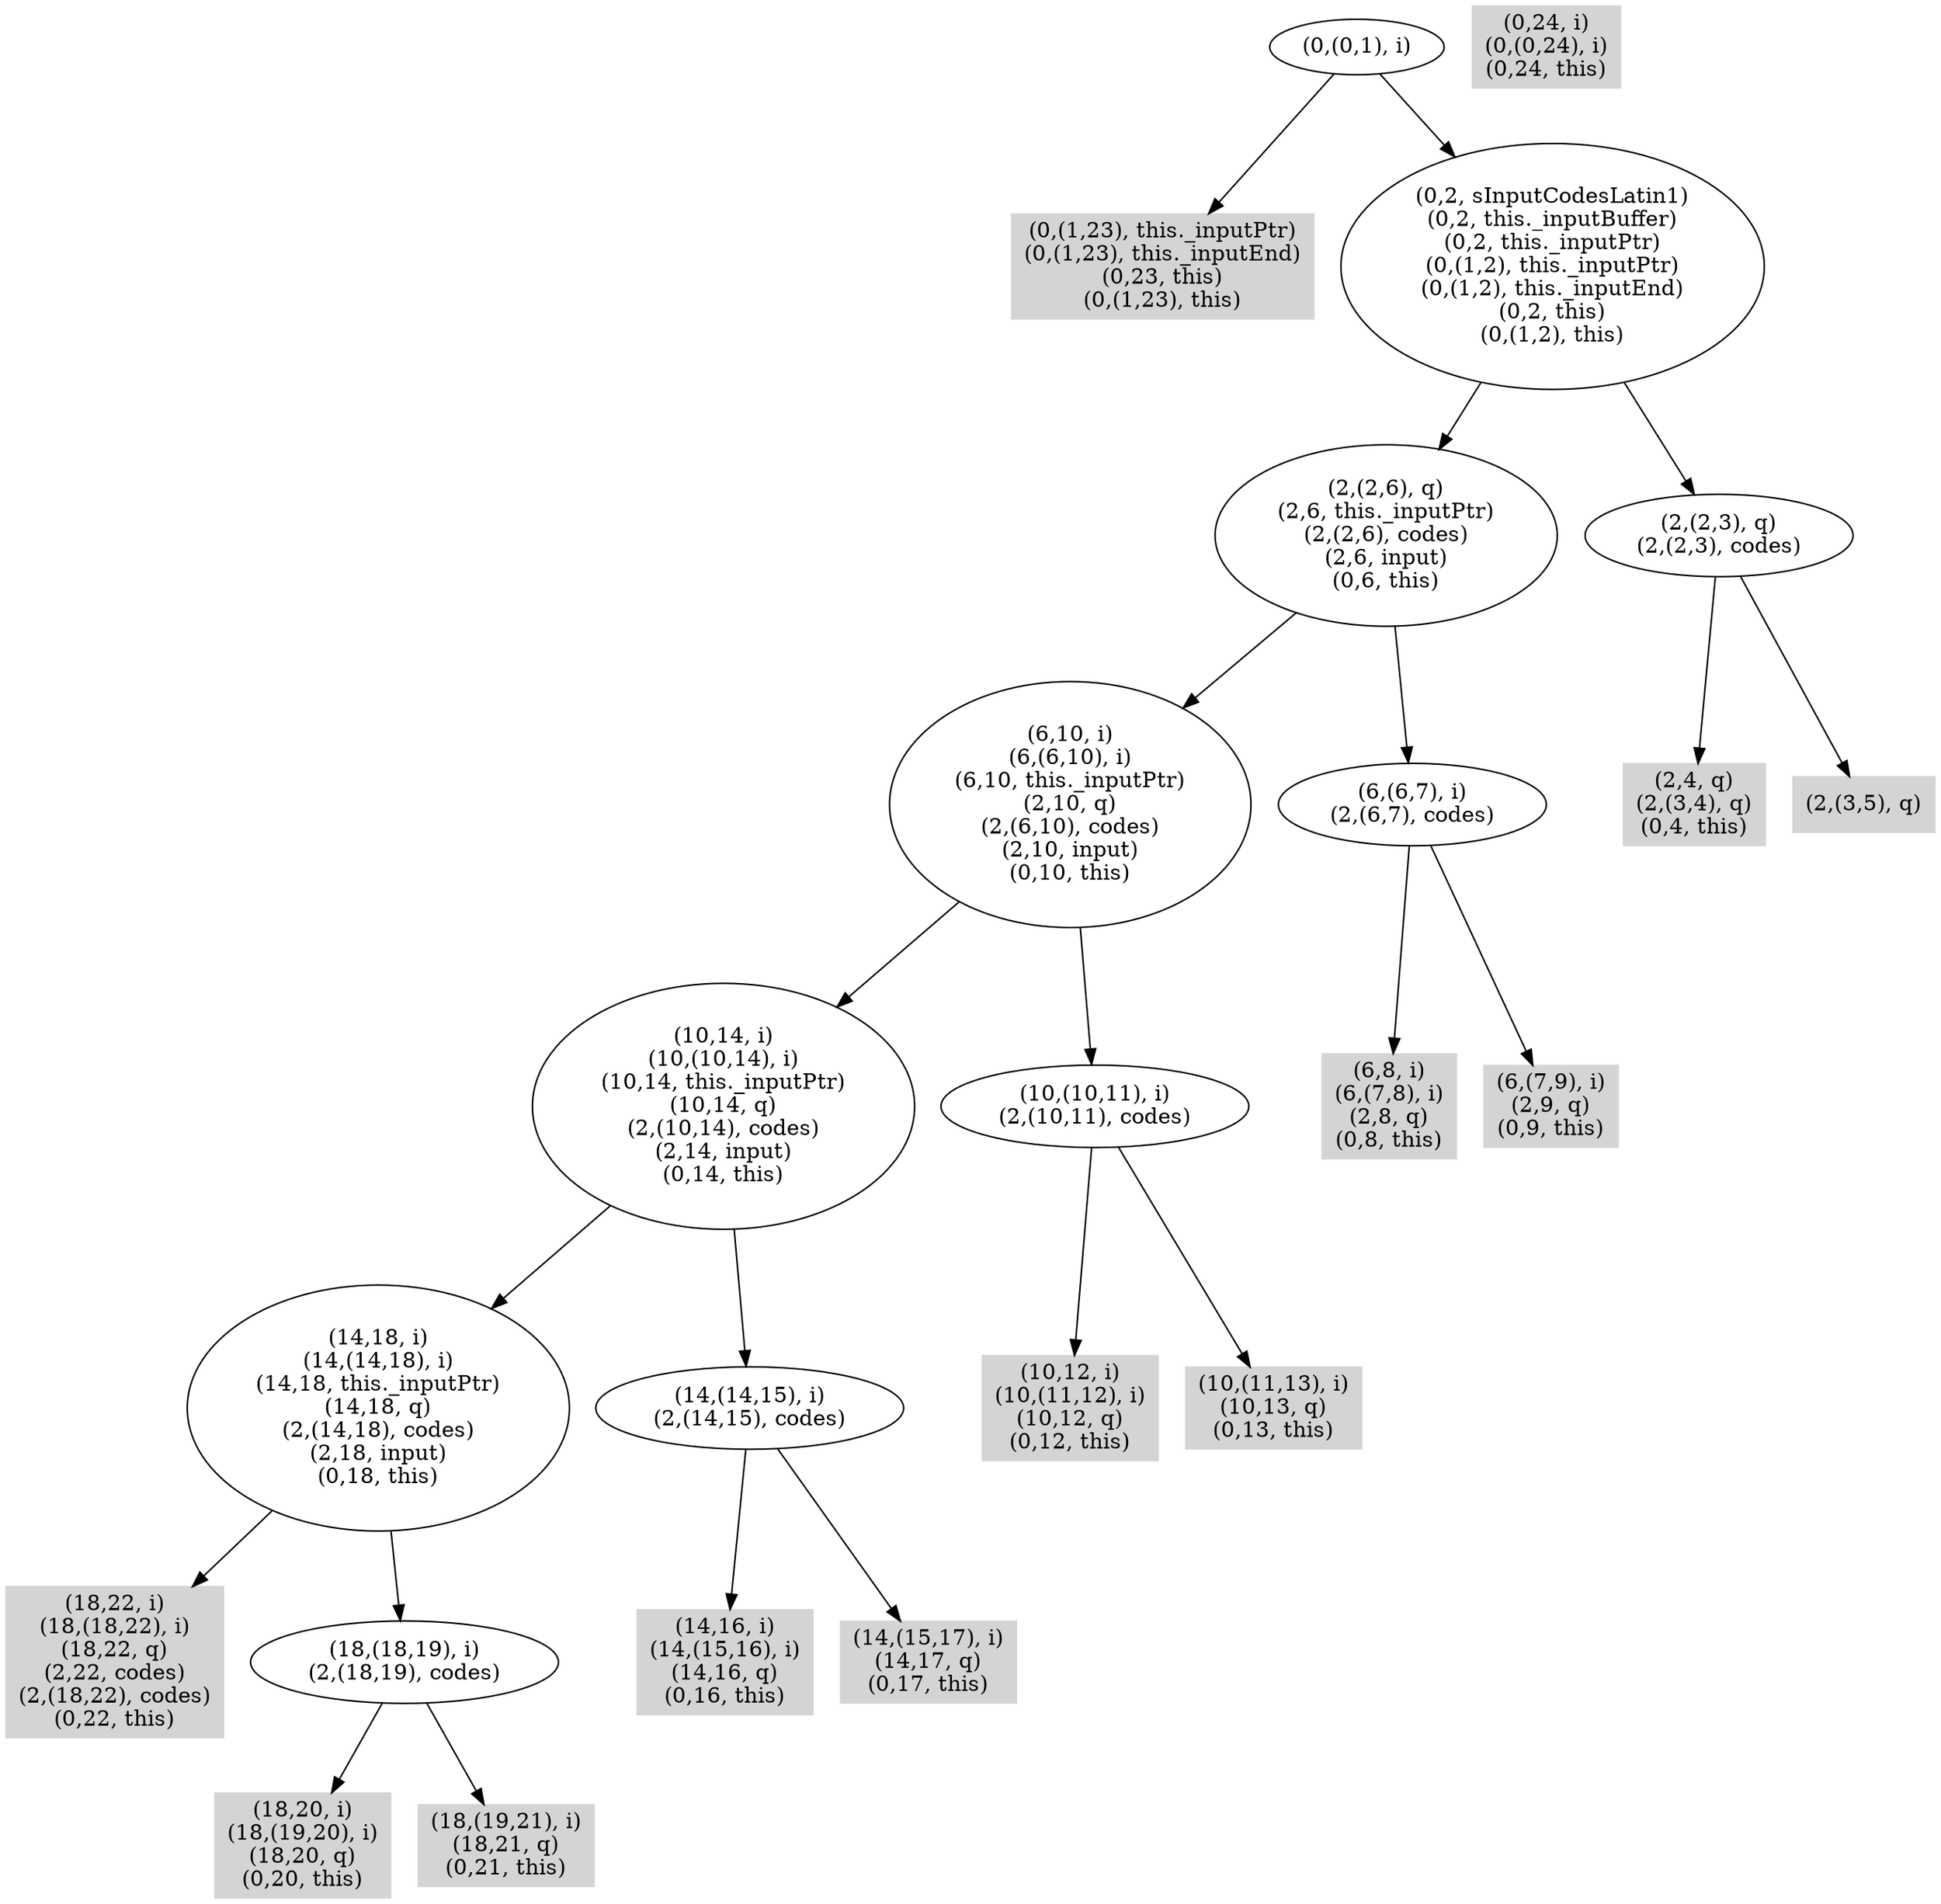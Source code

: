 digraph { 
693 [shape=box,style=filled,color=".0 .0 .83",label="(0,(1,23), this._inputPtr)\n(0,(1,23), this._inputEnd)\n(0,23, this)\n(0,(1,23), this)"];
694 [shape=box,style=filled,color=".0 .0 .83",label="(2,4, q)\n(2,(3,4), q)\n(0,4, this)"];
695 [shape=box,style=filled,color=".0 .0 .83",label="(6,8, i)\n(6,(7,8), i)\n(2,8, q)\n(0,8, this)"];
696 [shape=box,style=filled,color=".0 .0 .83",label="(6,(7,9), i)\n(2,9, q)\n(0,9, this)"];
697 [shape=box,style=filled,color=".0 .0 .83",label="(10,12, i)\n(10,(11,12), i)\n(10,12, q)\n(0,12, this)"];
698 [shape=box,style=filled,color=".0 .0 .83",label="(10,(11,13), i)\n(10,13, q)\n(0,13, this)"];
699 [shape=box,style=filled,color=".0 .0 .83",label="(14,16, i)\n(14,(15,16), i)\n(14,16, q)\n(0,16, this)"];
700 [shape=box,style=filled,color=".0 .0 .83",label="(14,(15,17), i)\n(14,17, q)\n(0,17, this)"];
701 [shape=box,style=filled,color=".0 .0 .83",label="(18,20, i)\n(18,(19,20), i)\n(18,20, q)\n(0,20, this)"];
702 [shape=box,style=filled,color=".0 .0 .83",label="(18,(19,21), i)\n(18,21, q)\n(0,21, this)"];
703 [shape=box,style=filled,color=".0 .0 .83",label="(18,22, i)\n(18,(18,22), i)\n(18,22, q)\n(2,22, codes)\n(2,(18,22), codes)\n(0,22, this)"];
704 [label="(18,(18,19), i)\n(2,(18,19), codes)"];
705 [label="(14,18, i)\n(14,(14,18), i)\n(14,18, this._inputPtr)\n(14,18, q)\n(2,(14,18), codes)\n(2,18, input)\n(0,18, this)"];
706 [label="(14,(14,15), i)\n(2,(14,15), codes)"];
707 [label="(10,14, i)\n(10,(10,14), i)\n(10,14, this._inputPtr)\n(10,14, q)\n(2,(10,14), codes)\n(2,14, input)\n(0,14, this)"];
708 [label="(10,(10,11), i)\n(2,(10,11), codes)"];
709 [label="(6,10, i)\n(6,(6,10), i)\n(6,10, this._inputPtr)\n(2,10, q)\n(2,(6,10), codes)\n(2,10, input)\n(0,10, this)"];
710 [label="(6,(6,7), i)\n(2,(6,7), codes)"];
711 [label="(2,(2,6), q)\n(2,6, this._inputPtr)\n(2,(2,6), codes)\n(2,6, input)\n(0,6, this)"];
712 [shape=box,style=filled,color=".0 .0 .83",label="(2,(3,5), q)"];
713 [label="(2,(2,3), q)\n(2,(2,3), codes)"];
714 [label="(0,2, sInputCodesLatin1)\n(0,2, this._inputBuffer)\n(0,2, this._inputPtr)\n(0,(1,2), this._inputPtr)\n(0,(1,2), this._inputEnd)\n(0,2, this)\n(0,(1,2), this)"];
715 [shape=box,style=filled,color=".0 .0 .83",label="(0,24, i)\n(0,(0,24), i)\n(0,24, this)"];
716 [label="(0,(0,1), i)"];
704 -> 701;
704 -> 702;
705 -> 703;
705 -> 704;
706 -> 699;
706 -> 700;
707 -> 705;
707 -> 706;
708 -> 697;
708 -> 698;
709 -> 707;
709 -> 708;
710 -> 695;
710 -> 696;
711 -> 709;
711 -> 710;
713 -> 694;
713 -> 712;
714 -> 711;
714 -> 713;
716 -> 693;
716 -> 714;
}